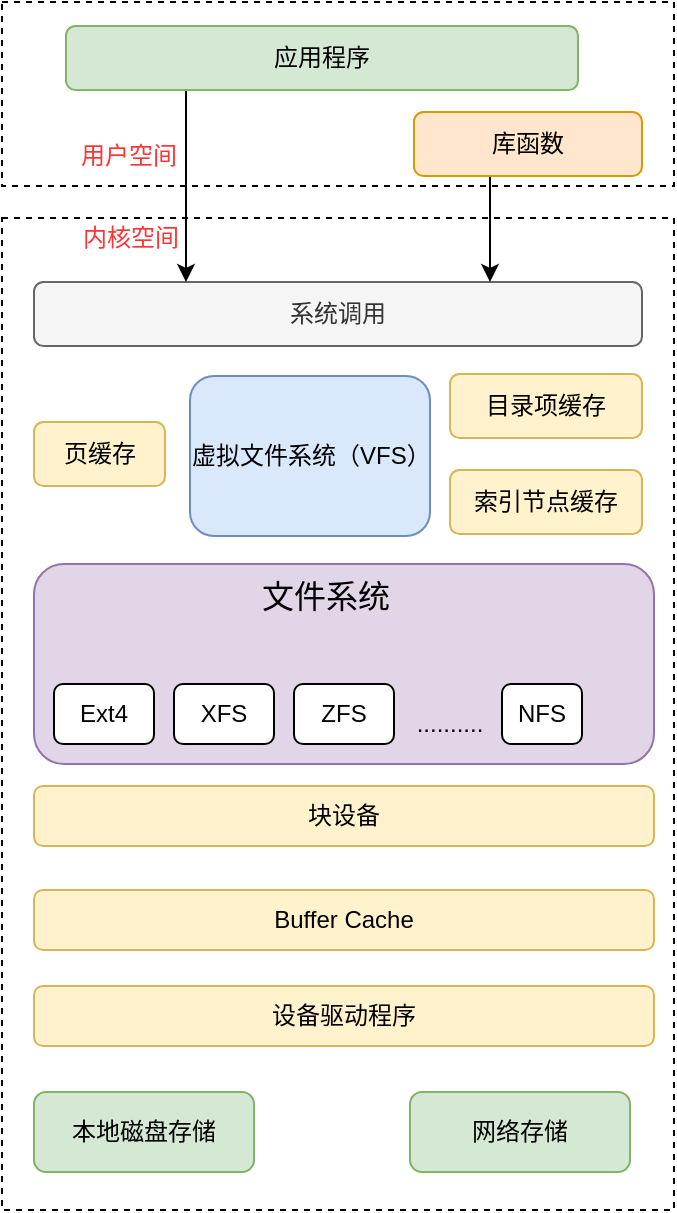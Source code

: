 <mxfile version="12.9.5" type="github">
  <diagram id="Zh2QiRvOW6fRDHmnIyD_" name="Page-1">
    <mxGraphModel dx="946" dy="519" grid="1" gridSize="16" guides="1" tooltips="1" connect="1" arrows="1" fold="1" page="1" pageScale="1" pageWidth="827" pageHeight="1169" math="0" shadow="0">
      <root>
        <mxCell id="0" />
        <mxCell id="1" parent="0" />
        <mxCell id="nmIlPbCPk5iq8FXHahy4-21" value="" style="rounded=0;whiteSpace=wrap;html=1;fontSize=12;dashed=1;" parent="1" vertex="1">
          <mxGeometry x="176" y="128" width="336" height="496" as="geometry" />
        </mxCell>
        <mxCell id="nmIlPbCPk5iq8FXHahy4-20" value="" style="rounded=0;whiteSpace=wrap;html=1;fontSize=12;dashed=1;" parent="1" vertex="1">
          <mxGeometry x="176" y="20" width="336" height="92" as="geometry" />
        </mxCell>
        <mxCell id="nmIlPbCPk5iq8FXHahy4-1" value="本地磁盘存储" style="rounded=1;whiteSpace=wrap;html=1;fillColor=#d5e8d4;strokeColor=#82b366;" parent="1" vertex="1">
          <mxGeometry x="192" y="565" width="110" height="40" as="geometry" />
        </mxCell>
        <mxCell id="nmIlPbCPk5iq8FXHahy4-2" value="网络存储" style="rounded=1;whiteSpace=wrap;html=1;fillColor=#d5e8d4;strokeColor=#82b366;" parent="1" vertex="1">
          <mxGeometry x="380" y="565" width="110" height="40" as="geometry" />
        </mxCell>
        <mxCell id="nmIlPbCPk5iq8FXHahy4-3" value="块设备" style="rounded=1;whiteSpace=wrap;html=1;fillColor=#fff2cc;strokeColor=#d6b656;" parent="1" vertex="1">
          <mxGeometry x="192" y="412" width="310" height="30" as="geometry" />
        </mxCell>
        <mxCell id="nmIlPbCPk5iq8FXHahy4-4" value="" style="rounded=1;whiteSpace=wrap;html=1;fillColor=#e1d5e7;strokeColor=#9673a6;" parent="1" vertex="1">
          <mxGeometry x="192" y="301" width="310" height="100" as="geometry" />
        </mxCell>
        <mxCell id="nmIlPbCPk5iq8FXHahy4-5" value="Ext4" style="rounded=1;whiteSpace=wrap;html=1;" parent="1" vertex="1">
          <mxGeometry x="202" y="361" width="50" height="30" as="geometry" />
        </mxCell>
        <mxCell id="nmIlPbCPk5iq8FXHahy4-6" value="XFS" style="rounded=1;whiteSpace=wrap;html=1;" parent="1" vertex="1">
          <mxGeometry x="262" y="361" width="50" height="30" as="geometry" />
        </mxCell>
        <mxCell id="nmIlPbCPk5iq8FXHahy4-7" value="ZFS" style="rounded=1;whiteSpace=wrap;html=1;" parent="1" vertex="1">
          <mxGeometry x="322" y="361" width="50" height="30" as="geometry" />
        </mxCell>
        <mxCell id="nmIlPbCPk5iq8FXHahy4-8" value=".........." style="text;html=1;strokeColor=none;fillColor=none;align=center;verticalAlign=middle;whiteSpace=wrap;rounded=0;" parent="1" vertex="1">
          <mxGeometry x="380" y="371" width="40" height="20" as="geometry" />
        </mxCell>
        <mxCell id="nmIlPbCPk5iq8FXHahy4-9" value="NFS" style="rounded=1;whiteSpace=wrap;html=1;" parent="1" vertex="1">
          <mxGeometry x="426" y="361" width="40" height="30" as="geometry" />
        </mxCell>
        <mxCell id="nmIlPbCPk5iq8FXHahy4-11" value="文件系统" style="text;html=1;strokeColor=none;fillColor=none;align=center;verticalAlign=middle;whiteSpace=wrap;rounded=0;fontSize=16;" parent="1" vertex="1">
          <mxGeometry x="296" y="307" width="84" height="20" as="geometry" />
        </mxCell>
        <mxCell id="nmIlPbCPk5iq8FXHahy4-12" value="虚拟文件系统（VFS）" style="rounded=1;whiteSpace=wrap;html=1;fontSize=12;fillColor=#dae8fc;strokeColor=#6c8ebf;" parent="1" vertex="1">
          <mxGeometry x="270" y="207" width="120" height="80" as="geometry" />
        </mxCell>
        <mxCell id="nmIlPbCPk5iq8FXHahy4-13" value="目录项缓存" style="rounded=1;whiteSpace=wrap;html=1;fontSize=12;fillColor=#fff2cc;strokeColor=#d6b656;" parent="1" vertex="1">
          <mxGeometry x="400" y="206" width="96" height="32" as="geometry" />
        </mxCell>
        <mxCell id="nmIlPbCPk5iq8FXHahy4-14" value="索引节点缓存" style="rounded=1;whiteSpace=wrap;html=1;fontSize=12;fillColor=#fff2cc;strokeColor=#d6b656;" parent="1" vertex="1">
          <mxGeometry x="400" y="254" width="96" height="32" as="geometry" />
        </mxCell>
        <mxCell id="nmIlPbCPk5iq8FXHahy4-15" value="页缓存" style="rounded=1;whiteSpace=wrap;html=1;fontSize=12;fillColor=#fff2cc;strokeColor=#d6b656;" parent="1" vertex="1">
          <mxGeometry x="192" y="230" width="65.5" height="32" as="geometry" />
        </mxCell>
        <mxCell id="nmIlPbCPk5iq8FXHahy4-16" value="系统调用" style="rounded=1;whiteSpace=wrap;html=1;fontSize=12;fillColor=#f5f5f5;strokeColor=#666666;fontColor=#333333;" parent="1" vertex="1">
          <mxGeometry x="192" y="160" width="304" height="32" as="geometry" />
        </mxCell>
        <mxCell id="nmIlPbCPk5iq8FXHahy4-24" style="edgeStyle=orthogonalEdgeStyle;rounded=0;orthogonalLoop=1;jettySize=auto;html=1;entryX=0.25;entryY=0;entryDx=0;entryDy=0;fontSize=12;fontColor=#FF3333;" parent="1" source="nmIlPbCPk5iq8FXHahy4-17" target="nmIlPbCPk5iq8FXHahy4-16" edge="1">
          <mxGeometry relative="1" as="geometry">
            <Array as="points">
              <mxPoint x="268" y="96" />
              <mxPoint x="268" y="96" />
            </Array>
          </mxGeometry>
        </mxCell>
        <mxCell id="nmIlPbCPk5iq8FXHahy4-17" value="应用程序" style="rounded=1;whiteSpace=wrap;html=1;fontSize=12;fillColor=#d5e8d4;strokeColor=#82b366;" parent="1" vertex="1">
          <mxGeometry x="208" y="32" width="256" height="32" as="geometry" />
        </mxCell>
        <mxCell id="nmIlPbCPk5iq8FXHahy4-26" style="edgeStyle=orthogonalEdgeStyle;rounded=0;orthogonalLoop=1;jettySize=auto;html=1;entryX=0.75;entryY=0;entryDx=0;entryDy=0;fontSize=12;fontColor=#FF3333;" parent="1" source="nmIlPbCPk5iq8FXHahy4-19" target="nmIlPbCPk5iq8FXHahy4-16" edge="1">
          <mxGeometry relative="1" as="geometry">
            <Array as="points">
              <mxPoint x="420" y="128" />
              <mxPoint x="420" y="128" />
            </Array>
          </mxGeometry>
        </mxCell>
        <mxCell id="nmIlPbCPk5iq8FXHahy4-19" value="库函数" style="rounded=1;whiteSpace=wrap;html=1;fontSize=12;fillColor=#ffe6cc;strokeColor=#d79b00;" parent="1" vertex="1">
          <mxGeometry x="382" y="75" width="114" height="32" as="geometry" />
        </mxCell>
        <mxCell id="nmIlPbCPk5iq8FXHahy4-22" value="用户空间" style="text;html=1;strokeColor=none;fillColor=none;align=center;verticalAlign=middle;whiteSpace=wrap;rounded=0;fontSize=12;fontColor=#FF3333;" parent="1" vertex="1">
          <mxGeometry x="207" y="87" width="65" height="20" as="geometry" />
        </mxCell>
        <mxCell id="nmIlPbCPk5iq8FXHahy4-23" value="内核空间" style="text;html=1;strokeColor=none;fillColor=none;align=center;verticalAlign=middle;whiteSpace=wrap;rounded=0;fontSize=12;fontColor=#FF3333;" parent="1" vertex="1">
          <mxGeometry x="208" y="128" width="65" height="20" as="geometry" />
        </mxCell>
        <mxCell id="a-L2SMzfN0Pr7LXbtjmA-2" value="Buffer Cache" style="rounded=1;whiteSpace=wrap;html=1;fillColor=#fff2cc;strokeColor=#d6b656;" vertex="1" parent="1">
          <mxGeometry x="192" y="464" width="310" height="30" as="geometry" />
        </mxCell>
        <mxCell id="a-L2SMzfN0Pr7LXbtjmA-3" value="设备驱动程序" style="rounded=1;whiteSpace=wrap;html=1;fillColor=#fff2cc;strokeColor=#d6b656;" vertex="1" parent="1">
          <mxGeometry x="192" y="512" width="310" height="30" as="geometry" />
        </mxCell>
      </root>
    </mxGraphModel>
  </diagram>
</mxfile>
